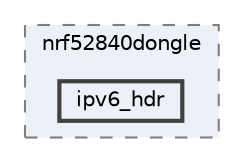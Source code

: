 digraph "/home/mj/Desktop/IoT-Chat-Digitalization/Dongle/gnrc_border_router/bin/nrf52840dongle/ipv6_hdr"
{
 // LATEX_PDF_SIZE
  bgcolor="transparent";
  edge [fontname=Helvetica,fontsize=10,labelfontname=Helvetica,labelfontsize=10];
  node [fontname=Helvetica,fontsize=10,shape=box,height=0.2,width=0.4];
  compound=true
  subgraph clusterdir_9941f7556d96a0e17fefe82cd217bc3a {
    graph [ bgcolor="#edf0f7", pencolor="grey50", label="nrf52840dongle", fontname=Helvetica,fontsize=10 style="filled,dashed", URL="dir_9941f7556d96a0e17fefe82cd217bc3a.html",tooltip=""]
  dir_9c0bba0909d449154df0a65a72b2dbd1 [label="ipv6_hdr", fillcolor="#edf0f7", color="grey25", style="filled,bold", URL="dir_9c0bba0909d449154df0a65a72b2dbd1.html",tooltip=""];
  }
}
